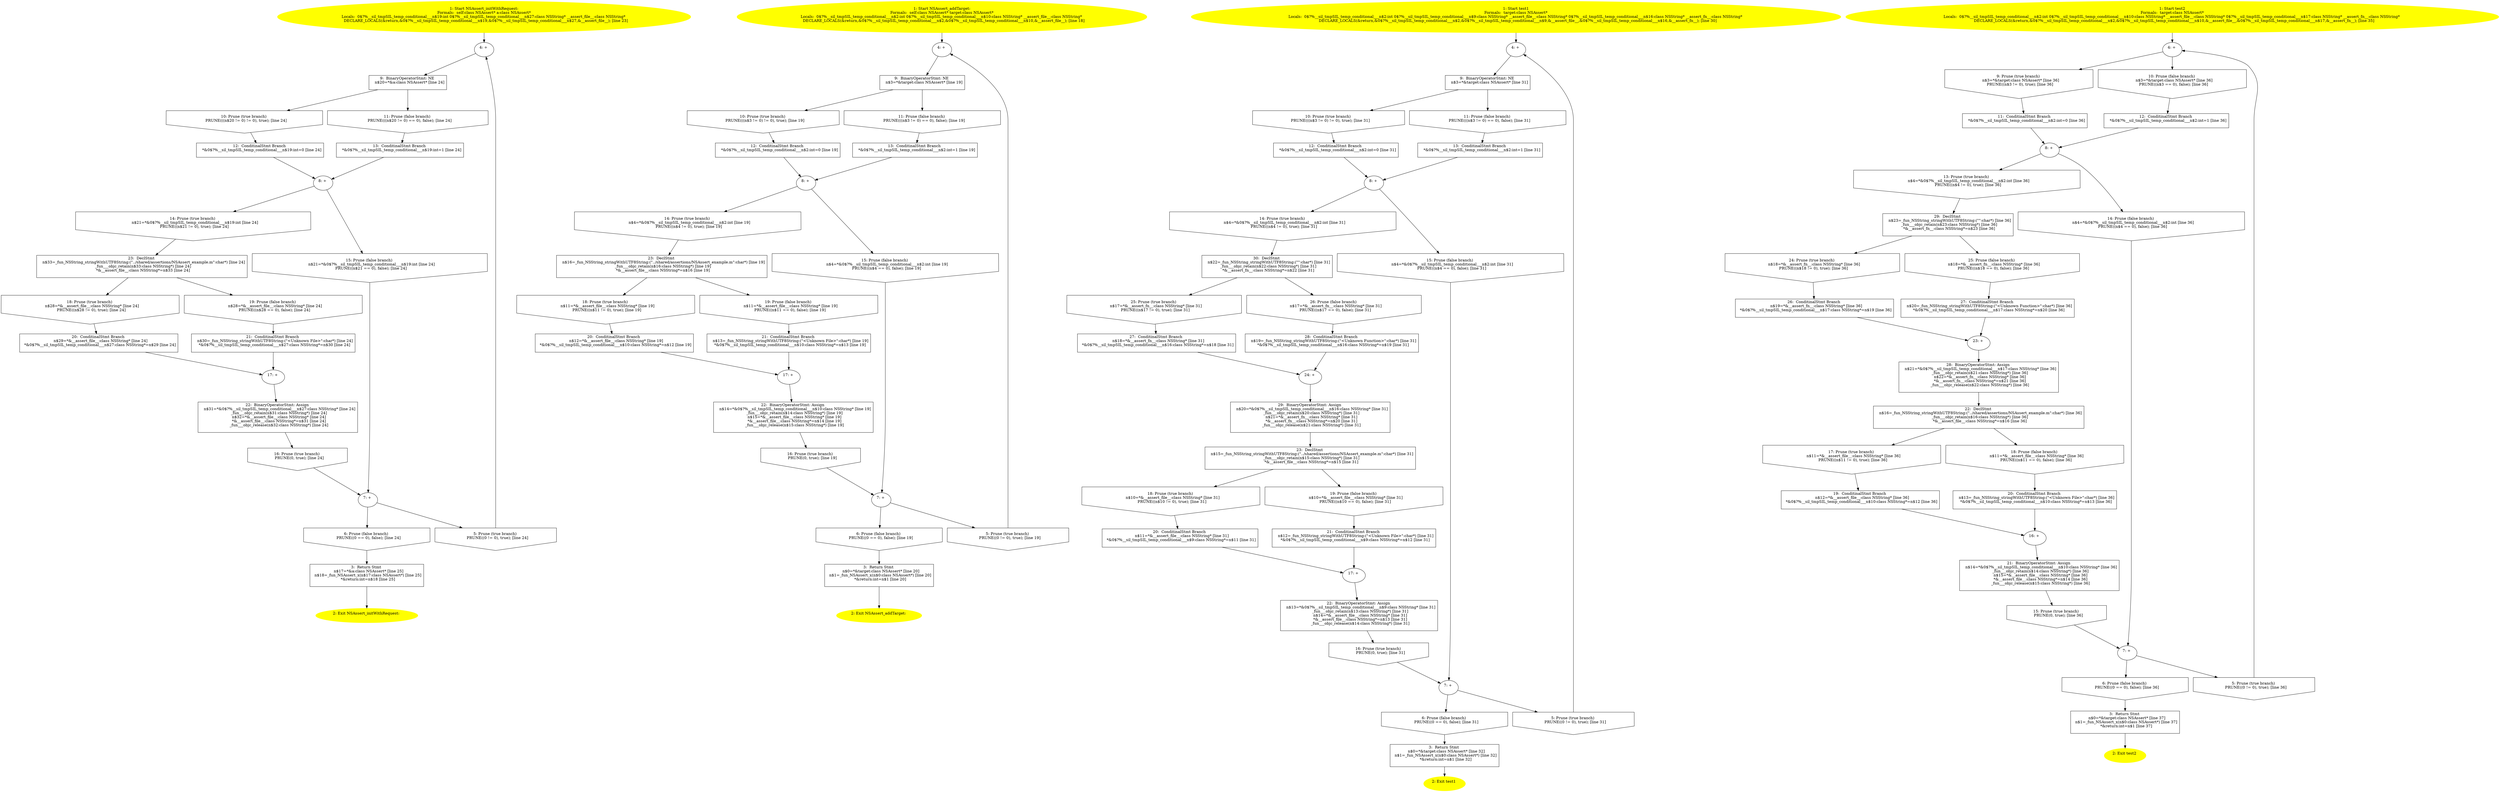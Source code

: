 /* @generated */
digraph iCFG {
"NSAssert_initWithRequest:instance.5013facd97881754f192867cc14cda52_1" [label="1: Start NSAssert_initWithRequest:\nFormals:  self:class NSAssert* a:class NSAssert*\nLocals:  0$?%__sil_tmpSIL_temp_conditional___n$19:int 0$?%__sil_tmpSIL_temp_conditional___n$27:class NSString* __assert_file__:class NSString* \n   DECLARE_LOCALS(&return,&0$?%__sil_tmpSIL_temp_conditional___n$19,&0$?%__sil_tmpSIL_temp_conditional___n$27,&__assert_file__); [line 23]\n " color=yellow style=filled]
	

	 "NSAssert_initWithRequest:instance.5013facd97881754f192867cc14cda52_1" -> "NSAssert_initWithRequest:instance.5013facd97881754f192867cc14cda52_4" ;
"NSAssert_initWithRequest:instance.5013facd97881754f192867cc14cda52_2" [label="2: Exit NSAssert_initWithRequest: \n  " color=yellow style=filled]
	

"NSAssert_initWithRequest:instance.5013facd97881754f192867cc14cda52_3" [label="3:  Return Stmt \n   n$17=*&a:class NSAssert* [line 25]\n  n$18=_fun_NSAssert_x(n$17:class NSAssert*) [line 25]\n  *&return:int=n$18 [line 25]\n " shape="box"]
	

	 "NSAssert_initWithRequest:instance.5013facd97881754f192867cc14cda52_3" -> "NSAssert_initWithRequest:instance.5013facd97881754f192867cc14cda52_2" ;
"NSAssert_initWithRequest:instance.5013facd97881754f192867cc14cda52_4" [label="4: + \n  " ]
	

	 "NSAssert_initWithRequest:instance.5013facd97881754f192867cc14cda52_4" -> "NSAssert_initWithRequest:instance.5013facd97881754f192867cc14cda52_9" ;
"NSAssert_initWithRequest:instance.5013facd97881754f192867cc14cda52_5" [label="5: Prune (true branch) \n   PRUNE((0 != 0), true); [line 24]\n " shape="invhouse"]
	

	 "NSAssert_initWithRequest:instance.5013facd97881754f192867cc14cda52_5" -> "NSAssert_initWithRequest:instance.5013facd97881754f192867cc14cda52_4" ;
"NSAssert_initWithRequest:instance.5013facd97881754f192867cc14cda52_6" [label="6: Prune (false branch) \n   PRUNE((0 == 0), false); [line 24]\n " shape="invhouse"]
	

	 "NSAssert_initWithRequest:instance.5013facd97881754f192867cc14cda52_6" -> "NSAssert_initWithRequest:instance.5013facd97881754f192867cc14cda52_3" ;
"NSAssert_initWithRequest:instance.5013facd97881754f192867cc14cda52_7" [label="7: + \n  " ]
	

	 "NSAssert_initWithRequest:instance.5013facd97881754f192867cc14cda52_7" -> "NSAssert_initWithRequest:instance.5013facd97881754f192867cc14cda52_5" ;
	 "NSAssert_initWithRequest:instance.5013facd97881754f192867cc14cda52_7" -> "NSAssert_initWithRequest:instance.5013facd97881754f192867cc14cda52_6" ;
"NSAssert_initWithRequest:instance.5013facd97881754f192867cc14cda52_8" [label="8: + \n  " ]
	

	 "NSAssert_initWithRequest:instance.5013facd97881754f192867cc14cda52_8" -> "NSAssert_initWithRequest:instance.5013facd97881754f192867cc14cda52_14" ;
	 "NSAssert_initWithRequest:instance.5013facd97881754f192867cc14cda52_8" -> "NSAssert_initWithRequest:instance.5013facd97881754f192867cc14cda52_15" ;
"NSAssert_initWithRequest:instance.5013facd97881754f192867cc14cda52_9" [label="9:  BinaryOperatorStmt: NE \n   n$20=*&a:class NSAssert* [line 24]\n " shape="box"]
	

	 "NSAssert_initWithRequest:instance.5013facd97881754f192867cc14cda52_9" -> "NSAssert_initWithRequest:instance.5013facd97881754f192867cc14cda52_10" ;
	 "NSAssert_initWithRequest:instance.5013facd97881754f192867cc14cda52_9" -> "NSAssert_initWithRequest:instance.5013facd97881754f192867cc14cda52_11" ;
"NSAssert_initWithRequest:instance.5013facd97881754f192867cc14cda52_10" [label="10: Prune (true branch) \n   PRUNE(((n$20 != 0) != 0), true); [line 24]\n " shape="invhouse"]
	

	 "NSAssert_initWithRequest:instance.5013facd97881754f192867cc14cda52_10" -> "NSAssert_initWithRequest:instance.5013facd97881754f192867cc14cda52_12" ;
"NSAssert_initWithRequest:instance.5013facd97881754f192867cc14cda52_11" [label="11: Prune (false branch) \n   PRUNE(((n$20 != 0) == 0), false); [line 24]\n " shape="invhouse"]
	

	 "NSAssert_initWithRequest:instance.5013facd97881754f192867cc14cda52_11" -> "NSAssert_initWithRequest:instance.5013facd97881754f192867cc14cda52_13" ;
"NSAssert_initWithRequest:instance.5013facd97881754f192867cc14cda52_12" [label="12:  ConditinalStmt Branch \n   *&0$?%__sil_tmpSIL_temp_conditional___n$19:int=0 [line 24]\n " shape="box"]
	

	 "NSAssert_initWithRequest:instance.5013facd97881754f192867cc14cda52_12" -> "NSAssert_initWithRequest:instance.5013facd97881754f192867cc14cda52_8" ;
"NSAssert_initWithRequest:instance.5013facd97881754f192867cc14cda52_13" [label="13:  ConditinalStmt Branch \n   *&0$?%__sil_tmpSIL_temp_conditional___n$19:int=1 [line 24]\n " shape="box"]
	

	 "NSAssert_initWithRequest:instance.5013facd97881754f192867cc14cda52_13" -> "NSAssert_initWithRequest:instance.5013facd97881754f192867cc14cda52_8" ;
"NSAssert_initWithRequest:instance.5013facd97881754f192867cc14cda52_14" [label="14: Prune (true branch) \n   n$21=*&0$?%__sil_tmpSIL_temp_conditional___n$19:int [line 24]\n  PRUNE((n$21 != 0), true); [line 24]\n " shape="invhouse"]
	

	 "NSAssert_initWithRequest:instance.5013facd97881754f192867cc14cda52_14" -> "NSAssert_initWithRequest:instance.5013facd97881754f192867cc14cda52_23" ;
"NSAssert_initWithRequest:instance.5013facd97881754f192867cc14cda52_15" [label="15: Prune (false branch) \n   n$21=*&0$?%__sil_tmpSIL_temp_conditional___n$19:int [line 24]\n  PRUNE((n$21 == 0), false); [line 24]\n " shape="invhouse"]
	

	 "NSAssert_initWithRequest:instance.5013facd97881754f192867cc14cda52_15" -> "NSAssert_initWithRequest:instance.5013facd97881754f192867cc14cda52_7" ;
"NSAssert_initWithRequest:instance.5013facd97881754f192867cc14cda52_16" [label="16: Prune (true branch) \n   PRUNE(0, true); [line 24]\n " shape="invhouse"]
	

	 "NSAssert_initWithRequest:instance.5013facd97881754f192867cc14cda52_16" -> "NSAssert_initWithRequest:instance.5013facd97881754f192867cc14cda52_7" ;
"NSAssert_initWithRequest:instance.5013facd97881754f192867cc14cda52_17" [label="17: + \n  " ]
	

	 "NSAssert_initWithRequest:instance.5013facd97881754f192867cc14cda52_17" -> "NSAssert_initWithRequest:instance.5013facd97881754f192867cc14cda52_22" ;
"NSAssert_initWithRequest:instance.5013facd97881754f192867cc14cda52_18" [label="18: Prune (true branch) \n   n$28=*&__assert_file__:class NSString* [line 24]\n  PRUNE((n$28 != 0), true); [line 24]\n " shape="invhouse"]
	

	 "NSAssert_initWithRequest:instance.5013facd97881754f192867cc14cda52_18" -> "NSAssert_initWithRequest:instance.5013facd97881754f192867cc14cda52_20" ;
"NSAssert_initWithRequest:instance.5013facd97881754f192867cc14cda52_19" [label="19: Prune (false branch) \n   n$28=*&__assert_file__:class NSString* [line 24]\n  PRUNE((n$28 == 0), false); [line 24]\n " shape="invhouse"]
	

	 "NSAssert_initWithRequest:instance.5013facd97881754f192867cc14cda52_19" -> "NSAssert_initWithRequest:instance.5013facd97881754f192867cc14cda52_21" ;
"NSAssert_initWithRequest:instance.5013facd97881754f192867cc14cda52_20" [label="20:  ConditinalStmt Branch \n   n$29=*&__assert_file__:class NSString* [line 24]\n  *&0$?%__sil_tmpSIL_temp_conditional___n$27:class NSString*=n$29 [line 24]\n " shape="box"]
	

	 "NSAssert_initWithRequest:instance.5013facd97881754f192867cc14cda52_20" -> "NSAssert_initWithRequest:instance.5013facd97881754f192867cc14cda52_17" ;
"NSAssert_initWithRequest:instance.5013facd97881754f192867cc14cda52_21" [label="21:  ConditinalStmt Branch \n   n$30=_fun_NSString_stringWithUTF8String:(\"<Unknown File>\":char*) [line 24]\n  *&0$?%__sil_tmpSIL_temp_conditional___n$27:class NSString*=n$30 [line 24]\n " shape="box"]
	

	 "NSAssert_initWithRequest:instance.5013facd97881754f192867cc14cda52_21" -> "NSAssert_initWithRequest:instance.5013facd97881754f192867cc14cda52_17" ;
"NSAssert_initWithRequest:instance.5013facd97881754f192867cc14cda52_22" [label="22:  BinaryOperatorStmt: Assign \n   n$31=*&0$?%__sil_tmpSIL_temp_conditional___n$27:class NSString* [line 24]\n  _fun___objc_retain(n$31:class NSString*) [line 24]\n  n$32=*&__assert_file__:class NSString* [line 24]\n  *&__assert_file__:class NSString*=n$31 [line 24]\n  _fun___objc_release(n$32:class NSString*) [line 24]\n " shape="box"]
	

	 "NSAssert_initWithRequest:instance.5013facd97881754f192867cc14cda52_22" -> "NSAssert_initWithRequest:instance.5013facd97881754f192867cc14cda52_16" ;
"NSAssert_initWithRequest:instance.5013facd97881754f192867cc14cda52_23" [label="23:  DeclStmt \n   n$33=_fun_NSString_stringWithUTF8String:(\"../shared/assertions/NSAssert_example.m\":char*) [line 24]\n  _fun___objc_retain(n$33:class NSString*) [line 24]\n  *&__assert_file__:class NSString*=n$33 [line 24]\n " shape="box"]
	

	 "NSAssert_initWithRequest:instance.5013facd97881754f192867cc14cda52_23" -> "NSAssert_initWithRequest:instance.5013facd97881754f192867cc14cda52_18" ;
	 "NSAssert_initWithRequest:instance.5013facd97881754f192867cc14cda52_23" -> "NSAssert_initWithRequest:instance.5013facd97881754f192867cc14cda52_19" ;
"NSAssert_addTarget:instance.ef92ae23a24cf8063db0d913a051ea02_1" [label="1: Start NSAssert_addTarget:\nFormals:  self:class NSAssert* target:class NSAssert*\nLocals:  0$?%__sil_tmpSIL_temp_conditional___n$2:int 0$?%__sil_tmpSIL_temp_conditional___n$10:class NSString* __assert_file__:class NSString* \n   DECLARE_LOCALS(&return,&0$?%__sil_tmpSIL_temp_conditional___n$2,&0$?%__sil_tmpSIL_temp_conditional___n$10,&__assert_file__); [line 18]\n " color=yellow style=filled]
	

	 "NSAssert_addTarget:instance.ef92ae23a24cf8063db0d913a051ea02_1" -> "NSAssert_addTarget:instance.ef92ae23a24cf8063db0d913a051ea02_4" ;
"NSAssert_addTarget:instance.ef92ae23a24cf8063db0d913a051ea02_2" [label="2: Exit NSAssert_addTarget: \n  " color=yellow style=filled]
	

"NSAssert_addTarget:instance.ef92ae23a24cf8063db0d913a051ea02_3" [label="3:  Return Stmt \n   n$0=*&target:class NSAssert* [line 20]\n  n$1=_fun_NSAssert_x(n$0:class NSAssert*) [line 20]\n  *&return:int=n$1 [line 20]\n " shape="box"]
	

	 "NSAssert_addTarget:instance.ef92ae23a24cf8063db0d913a051ea02_3" -> "NSAssert_addTarget:instance.ef92ae23a24cf8063db0d913a051ea02_2" ;
"NSAssert_addTarget:instance.ef92ae23a24cf8063db0d913a051ea02_4" [label="4: + \n  " ]
	

	 "NSAssert_addTarget:instance.ef92ae23a24cf8063db0d913a051ea02_4" -> "NSAssert_addTarget:instance.ef92ae23a24cf8063db0d913a051ea02_9" ;
"NSAssert_addTarget:instance.ef92ae23a24cf8063db0d913a051ea02_5" [label="5: Prune (true branch) \n   PRUNE((0 != 0), true); [line 19]\n " shape="invhouse"]
	

	 "NSAssert_addTarget:instance.ef92ae23a24cf8063db0d913a051ea02_5" -> "NSAssert_addTarget:instance.ef92ae23a24cf8063db0d913a051ea02_4" ;
"NSAssert_addTarget:instance.ef92ae23a24cf8063db0d913a051ea02_6" [label="6: Prune (false branch) \n   PRUNE((0 == 0), false); [line 19]\n " shape="invhouse"]
	

	 "NSAssert_addTarget:instance.ef92ae23a24cf8063db0d913a051ea02_6" -> "NSAssert_addTarget:instance.ef92ae23a24cf8063db0d913a051ea02_3" ;
"NSAssert_addTarget:instance.ef92ae23a24cf8063db0d913a051ea02_7" [label="7: + \n  " ]
	

	 "NSAssert_addTarget:instance.ef92ae23a24cf8063db0d913a051ea02_7" -> "NSAssert_addTarget:instance.ef92ae23a24cf8063db0d913a051ea02_5" ;
	 "NSAssert_addTarget:instance.ef92ae23a24cf8063db0d913a051ea02_7" -> "NSAssert_addTarget:instance.ef92ae23a24cf8063db0d913a051ea02_6" ;
"NSAssert_addTarget:instance.ef92ae23a24cf8063db0d913a051ea02_8" [label="8: + \n  " ]
	

	 "NSAssert_addTarget:instance.ef92ae23a24cf8063db0d913a051ea02_8" -> "NSAssert_addTarget:instance.ef92ae23a24cf8063db0d913a051ea02_14" ;
	 "NSAssert_addTarget:instance.ef92ae23a24cf8063db0d913a051ea02_8" -> "NSAssert_addTarget:instance.ef92ae23a24cf8063db0d913a051ea02_15" ;
"NSAssert_addTarget:instance.ef92ae23a24cf8063db0d913a051ea02_9" [label="9:  BinaryOperatorStmt: NE \n   n$3=*&target:class NSAssert* [line 19]\n " shape="box"]
	

	 "NSAssert_addTarget:instance.ef92ae23a24cf8063db0d913a051ea02_9" -> "NSAssert_addTarget:instance.ef92ae23a24cf8063db0d913a051ea02_10" ;
	 "NSAssert_addTarget:instance.ef92ae23a24cf8063db0d913a051ea02_9" -> "NSAssert_addTarget:instance.ef92ae23a24cf8063db0d913a051ea02_11" ;
"NSAssert_addTarget:instance.ef92ae23a24cf8063db0d913a051ea02_10" [label="10: Prune (true branch) \n   PRUNE(((n$3 != 0) != 0), true); [line 19]\n " shape="invhouse"]
	

	 "NSAssert_addTarget:instance.ef92ae23a24cf8063db0d913a051ea02_10" -> "NSAssert_addTarget:instance.ef92ae23a24cf8063db0d913a051ea02_12" ;
"NSAssert_addTarget:instance.ef92ae23a24cf8063db0d913a051ea02_11" [label="11: Prune (false branch) \n   PRUNE(((n$3 != 0) == 0), false); [line 19]\n " shape="invhouse"]
	

	 "NSAssert_addTarget:instance.ef92ae23a24cf8063db0d913a051ea02_11" -> "NSAssert_addTarget:instance.ef92ae23a24cf8063db0d913a051ea02_13" ;
"NSAssert_addTarget:instance.ef92ae23a24cf8063db0d913a051ea02_12" [label="12:  ConditinalStmt Branch \n   *&0$?%__sil_tmpSIL_temp_conditional___n$2:int=0 [line 19]\n " shape="box"]
	

	 "NSAssert_addTarget:instance.ef92ae23a24cf8063db0d913a051ea02_12" -> "NSAssert_addTarget:instance.ef92ae23a24cf8063db0d913a051ea02_8" ;
"NSAssert_addTarget:instance.ef92ae23a24cf8063db0d913a051ea02_13" [label="13:  ConditinalStmt Branch \n   *&0$?%__sil_tmpSIL_temp_conditional___n$2:int=1 [line 19]\n " shape="box"]
	

	 "NSAssert_addTarget:instance.ef92ae23a24cf8063db0d913a051ea02_13" -> "NSAssert_addTarget:instance.ef92ae23a24cf8063db0d913a051ea02_8" ;
"NSAssert_addTarget:instance.ef92ae23a24cf8063db0d913a051ea02_14" [label="14: Prune (true branch) \n   n$4=*&0$?%__sil_tmpSIL_temp_conditional___n$2:int [line 19]\n  PRUNE((n$4 != 0), true); [line 19]\n " shape="invhouse"]
	

	 "NSAssert_addTarget:instance.ef92ae23a24cf8063db0d913a051ea02_14" -> "NSAssert_addTarget:instance.ef92ae23a24cf8063db0d913a051ea02_23" ;
"NSAssert_addTarget:instance.ef92ae23a24cf8063db0d913a051ea02_15" [label="15: Prune (false branch) \n   n$4=*&0$?%__sil_tmpSIL_temp_conditional___n$2:int [line 19]\n  PRUNE((n$4 == 0), false); [line 19]\n " shape="invhouse"]
	

	 "NSAssert_addTarget:instance.ef92ae23a24cf8063db0d913a051ea02_15" -> "NSAssert_addTarget:instance.ef92ae23a24cf8063db0d913a051ea02_7" ;
"NSAssert_addTarget:instance.ef92ae23a24cf8063db0d913a051ea02_16" [label="16: Prune (true branch) \n   PRUNE(0, true); [line 19]\n " shape="invhouse"]
	

	 "NSAssert_addTarget:instance.ef92ae23a24cf8063db0d913a051ea02_16" -> "NSAssert_addTarget:instance.ef92ae23a24cf8063db0d913a051ea02_7" ;
"NSAssert_addTarget:instance.ef92ae23a24cf8063db0d913a051ea02_17" [label="17: + \n  " ]
	

	 "NSAssert_addTarget:instance.ef92ae23a24cf8063db0d913a051ea02_17" -> "NSAssert_addTarget:instance.ef92ae23a24cf8063db0d913a051ea02_22" ;
"NSAssert_addTarget:instance.ef92ae23a24cf8063db0d913a051ea02_18" [label="18: Prune (true branch) \n   n$11=*&__assert_file__:class NSString* [line 19]\n  PRUNE((n$11 != 0), true); [line 19]\n " shape="invhouse"]
	

	 "NSAssert_addTarget:instance.ef92ae23a24cf8063db0d913a051ea02_18" -> "NSAssert_addTarget:instance.ef92ae23a24cf8063db0d913a051ea02_20" ;
"NSAssert_addTarget:instance.ef92ae23a24cf8063db0d913a051ea02_19" [label="19: Prune (false branch) \n   n$11=*&__assert_file__:class NSString* [line 19]\n  PRUNE((n$11 == 0), false); [line 19]\n " shape="invhouse"]
	

	 "NSAssert_addTarget:instance.ef92ae23a24cf8063db0d913a051ea02_19" -> "NSAssert_addTarget:instance.ef92ae23a24cf8063db0d913a051ea02_21" ;
"NSAssert_addTarget:instance.ef92ae23a24cf8063db0d913a051ea02_20" [label="20:  ConditinalStmt Branch \n   n$12=*&__assert_file__:class NSString* [line 19]\n  *&0$?%__sil_tmpSIL_temp_conditional___n$10:class NSString*=n$12 [line 19]\n " shape="box"]
	

	 "NSAssert_addTarget:instance.ef92ae23a24cf8063db0d913a051ea02_20" -> "NSAssert_addTarget:instance.ef92ae23a24cf8063db0d913a051ea02_17" ;
"NSAssert_addTarget:instance.ef92ae23a24cf8063db0d913a051ea02_21" [label="21:  ConditinalStmt Branch \n   n$13=_fun_NSString_stringWithUTF8String:(\"<Unknown File>\":char*) [line 19]\n  *&0$?%__sil_tmpSIL_temp_conditional___n$10:class NSString*=n$13 [line 19]\n " shape="box"]
	

	 "NSAssert_addTarget:instance.ef92ae23a24cf8063db0d913a051ea02_21" -> "NSAssert_addTarget:instance.ef92ae23a24cf8063db0d913a051ea02_17" ;
"NSAssert_addTarget:instance.ef92ae23a24cf8063db0d913a051ea02_22" [label="22:  BinaryOperatorStmt: Assign \n   n$14=*&0$?%__sil_tmpSIL_temp_conditional___n$10:class NSString* [line 19]\n  _fun___objc_retain(n$14:class NSString*) [line 19]\n  n$15=*&__assert_file__:class NSString* [line 19]\n  *&__assert_file__:class NSString*=n$14 [line 19]\n  _fun___objc_release(n$15:class NSString*) [line 19]\n " shape="box"]
	

	 "NSAssert_addTarget:instance.ef92ae23a24cf8063db0d913a051ea02_22" -> "NSAssert_addTarget:instance.ef92ae23a24cf8063db0d913a051ea02_16" ;
"NSAssert_addTarget:instance.ef92ae23a24cf8063db0d913a051ea02_23" [label="23:  DeclStmt \n   n$16=_fun_NSString_stringWithUTF8String:(\"../shared/assertions/NSAssert_example.m\":char*) [line 19]\n  _fun___objc_retain(n$16:class NSString*) [line 19]\n  *&__assert_file__:class NSString*=n$16 [line 19]\n " shape="box"]
	

	 "NSAssert_addTarget:instance.ef92ae23a24cf8063db0d913a051ea02_23" -> "NSAssert_addTarget:instance.ef92ae23a24cf8063db0d913a051ea02_18" ;
	 "NSAssert_addTarget:instance.ef92ae23a24cf8063db0d913a051ea02_23" -> "NSAssert_addTarget:instance.ef92ae23a24cf8063db0d913a051ea02_19" ;
"test1.5a105e8b9d40e1329780d62ea2265d8a_1" [label="1: Start test1\nFormals:  target:class NSAssert*\nLocals:  0$?%__sil_tmpSIL_temp_conditional___n$2:int 0$?%__sil_tmpSIL_temp_conditional___n$9:class NSString* __assert_file__:class NSString* 0$?%__sil_tmpSIL_temp_conditional___n$16:class NSString* __assert_fn__:class NSString* \n   DECLARE_LOCALS(&return,&0$?%__sil_tmpSIL_temp_conditional___n$2,&0$?%__sil_tmpSIL_temp_conditional___n$9,&__assert_file__,&0$?%__sil_tmpSIL_temp_conditional___n$16,&__assert_fn__); [line 30]\n " color=yellow style=filled]
	

	 "test1.5a105e8b9d40e1329780d62ea2265d8a_1" -> "test1.5a105e8b9d40e1329780d62ea2265d8a_4" ;
"test1.5a105e8b9d40e1329780d62ea2265d8a_2" [label="2: Exit test1 \n  " color=yellow style=filled]
	

"test1.5a105e8b9d40e1329780d62ea2265d8a_3" [label="3:  Return Stmt \n   n$0=*&target:class NSAssert* [line 32]\n  n$1=_fun_NSAssert_x(n$0:class NSAssert*) [line 32]\n  *&return:int=n$1 [line 32]\n " shape="box"]
	

	 "test1.5a105e8b9d40e1329780d62ea2265d8a_3" -> "test1.5a105e8b9d40e1329780d62ea2265d8a_2" ;
"test1.5a105e8b9d40e1329780d62ea2265d8a_4" [label="4: + \n  " ]
	

	 "test1.5a105e8b9d40e1329780d62ea2265d8a_4" -> "test1.5a105e8b9d40e1329780d62ea2265d8a_9" ;
"test1.5a105e8b9d40e1329780d62ea2265d8a_5" [label="5: Prune (true branch) \n   PRUNE((0 != 0), true); [line 31]\n " shape="invhouse"]
	

	 "test1.5a105e8b9d40e1329780d62ea2265d8a_5" -> "test1.5a105e8b9d40e1329780d62ea2265d8a_4" ;
"test1.5a105e8b9d40e1329780d62ea2265d8a_6" [label="6: Prune (false branch) \n   PRUNE((0 == 0), false); [line 31]\n " shape="invhouse"]
	

	 "test1.5a105e8b9d40e1329780d62ea2265d8a_6" -> "test1.5a105e8b9d40e1329780d62ea2265d8a_3" ;
"test1.5a105e8b9d40e1329780d62ea2265d8a_7" [label="7: + \n  " ]
	

	 "test1.5a105e8b9d40e1329780d62ea2265d8a_7" -> "test1.5a105e8b9d40e1329780d62ea2265d8a_5" ;
	 "test1.5a105e8b9d40e1329780d62ea2265d8a_7" -> "test1.5a105e8b9d40e1329780d62ea2265d8a_6" ;
"test1.5a105e8b9d40e1329780d62ea2265d8a_8" [label="8: + \n  " ]
	

	 "test1.5a105e8b9d40e1329780d62ea2265d8a_8" -> "test1.5a105e8b9d40e1329780d62ea2265d8a_14" ;
	 "test1.5a105e8b9d40e1329780d62ea2265d8a_8" -> "test1.5a105e8b9d40e1329780d62ea2265d8a_15" ;
"test1.5a105e8b9d40e1329780d62ea2265d8a_9" [label="9:  BinaryOperatorStmt: NE \n   n$3=*&target:class NSAssert* [line 31]\n " shape="box"]
	

	 "test1.5a105e8b9d40e1329780d62ea2265d8a_9" -> "test1.5a105e8b9d40e1329780d62ea2265d8a_10" ;
	 "test1.5a105e8b9d40e1329780d62ea2265d8a_9" -> "test1.5a105e8b9d40e1329780d62ea2265d8a_11" ;
"test1.5a105e8b9d40e1329780d62ea2265d8a_10" [label="10: Prune (true branch) \n   PRUNE(((n$3 != 0) != 0), true); [line 31]\n " shape="invhouse"]
	

	 "test1.5a105e8b9d40e1329780d62ea2265d8a_10" -> "test1.5a105e8b9d40e1329780d62ea2265d8a_12" ;
"test1.5a105e8b9d40e1329780d62ea2265d8a_11" [label="11: Prune (false branch) \n   PRUNE(((n$3 != 0) == 0), false); [line 31]\n " shape="invhouse"]
	

	 "test1.5a105e8b9d40e1329780d62ea2265d8a_11" -> "test1.5a105e8b9d40e1329780d62ea2265d8a_13" ;
"test1.5a105e8b9d40e1329780d62ea2265d8a_12" [label="12:  ConditinalStmt Branch \n   *&0$?%__sil_tmpSIL_temp_conditional___n$2:int=0 [line 31]\n " shape="box"]
	

	 "test1.5a105e8b9d40e1329780d62ea2265d8a_12" -> "test1.5a105e8b9d40e1329780d62ea2265d8a_8" ;
"test1.5a105e8b9d40e1329780d62ea2265d8a_13" [label="13:  ConditinalStmt Branch \n   *&0$?%__sil_tmpSIL_temp_conditional___n$2:int=1 [line 31]\n " shape="box"]
	

	 "test1.5a105e8b9d40e1329780d62ea2265d8a_13" -> "test1.5a105e8b9d40e1329780d62ea2265d8a_8" ;
"test1.5a105e8b9d40e1329780d62ea2265d8a_14" [label="14: Prune (true branch) \n   n$4=*&0$?%__sil_tmpSIL_temp_conditional___n$2:int [line 31]\n  PRUNE((n$4 != 0), true); [line 31]\n " shape="invhouse"]
	

	 "test1.5a105e8b9d40e1329780d62ea2265d8a_14" -> "test1.5a105e8b9d40e1329780d62ea2265d8a_30" ;
"test1.5a105e8b9d40e1329780d62ea2265d8a_15" [label="15: Prune (false branch) \n   n$4=*&0$?%__sil_tmpSIL_temp_conditional___n$2:int [line 31]\n  PRUNE((n$4 == 0), false); [line 31]\n " shape="invhouse"]
	

	 "test1.5a105e8b9d40e1329780d62ea2265d8a_15" -> "test1.5a105e8b9d40e1329780d62ea2265d8a_7" ;
"test1.5a105e8b9d40e1329780d62ea2265d8a_16" [label="16: Prune (true branch) \n   PRUNE(0, true); [line 31]\n " shape="invhouse"]
	

	 "test1.5a105e8b9d40e1329780d62ea2265d8a_16" -> "test1.5a105e8b9d40e1329780d62ea2265d8a_7" ;
"test1.5a105e8b9d40e1329780d62ea2265d8a_17" [label="17: + \n  " ]
	

	 "test1.5a105e8b9d40e1329780d62ea2265d8a_17" -> "test1.5a105e8b9d40e1329780d62ea2265d8a_22" ;
"test1.5a105e8b9d40e1329780d62ea2265d8a_18" [label="18: Prune (true branch) \n   n$10=*&__assert_file__:class NSString* [line 31]\n  PRUNE((n$10 != 0), true); [line 31]\n " shape="invhouse"]
	

	 "test1.5a105e8b9d40e1329780d62ea2265d8a_18" -> "test1.5a105e8b9d40e1329780d62ea2265d8a_20" ;
"test1.5a105e8b9d40e1329780d62ea2265d8a_19" [label="19: Prune (false branch) \n   n$10=*&__assert_file__:class NSString* [line 31]\n  PRUNE((n$10 == 0), false); [line 31]\n " shape="invhouse"]
	

	 "test1.5a105e8b9d40e1329780d62ea2265d8a_19" -> "test1.5a105e8b9d40e1329780d62ea2265d8a_21" ;
"test1.5a105e8b9d40e1329780d62ea2265d8a_20" [label="20:  ConditinalStmt Branch \n   n$11=*&__assert_file__:class NSString* [line 31]\n  *&0$?%__sil_tmpSIL_temp_conditional___n$9:class NSString*=n$11 [line 31]\n " shape="box"]
	

	 "test1.5a105e8b9d40e1329780d62ea2265d8a_20" -> "test1.5a105e8b9d40e1329780d62ea2265d8a_17" ;
"test1.5a105e8b9d40e1329780d62ea2265d8a_21" [label="21:  ConditinalStmt Branch \n   n$12=_fun_NSString_stringWithUTF8String:(\"<Unknown File>\":char*) [line 31]\n  *&0$?%__sil_tmpSIL_temp_conditional___n$9:class NSString*=n$12 [line 31]\n " shape="box"]
	

	 "test1.5a105e8b9d40e1329780d62ea2265d8a_21" -> "test1.5a105e8b9d40e1329780d62ea2265d8a_17" ;
"test1.5a105e8b9d40e1329780d62ea2265d8a_22" [label="22:  BinaryOperatorStmt: Assign \n   n$13=*&0$?%__sil_tmpSIL_temp_conditional___n$9:class NSString* [line 31]\n  _fun___objc_retain(n$13:class NSString*) [line 31]\n  n$14=*&__assert_file__:class NSString* [line 31]\n  *&__assert_file__:class NSString*=n$13 [line 31]\n  _fun___objc_release(n$14:class NSString*) [line 31]\n " shape="box"]
	

	 "test1.5a105e8b9d40e1329780d62ea2265d8a_22" -> "test1.5a105e8b9d40e1329780d62ea2265d8a_16" ;
"test1.5a105e8b9d40e1329780d62ea2265d8a_23" [label="23:  DeclStmt \n   n$15=_fun_NSString_stringWithUTF8String:(\"../shared/assertions/NSAssert_example.m\":char*) [line 31]\n  _fun___objc_retain(n$15:class NSString*) [line 31]\n  *&__assert_file__:class NSString*=n$15 [line 31]\n " shape="box"]
	

	 "test1.5a105e8b9d40e1329780d62ea2265d8a_23" -> "test1.5a105e8b9d40e1329780d62ea2265d8a_18" ;
	 "test1.5a105e8b9d40e1329780d62ea2265d8a_23" -> "test1.5a105e8b9d40e1329780d62ea2265d8a_19" ;
"test1.5a105e8b9d40e1329780d62ea2265d8a_24" [label="24: + \n  " ]
	

	 "test1.5a105e8b9d40e1329780d62ea2265d8a_24" -> "test1.5a105e8b9d40e1329780d62ea2265d8a_29" ;
"test1.5a105e8b9d40e1329780d62ea2265d8a_25" [label="25: Prune (true branch) \n   n$17=*&__assert_fn__:class NSString* [line 31]\n  PRUNE((n$17 != 0), true); [line 31]\n " shape="invhouse"]
	

	 "test1.5a105e8b9d40e1329780d62ea2265d8a_25" -> "test1.5a105e8b9d40e1329780d62ea2265d8a_27" ;
"test1.5a105e8b9d40e1329780d62ea2265d8a_26" [label="26: Prune (false branch) \n   n$17=*&__assert_fn__:class NSString* [line 31]\n  PRUNE((n$17 == 0), false); [line 31]\n " shape="invhouse"]
	

	 "test1.5a105e8b9d40e1329780d62ea2265d8a_26" -> "test1.5a105e8b9d40e1329780d62ea2265d8a_28" ;
"test1.5a105e8b9d40e1329780d62ea2265d8a_27" [label="27:  ConditinalStmt Branch \n   n$18=*&__assert_fn__:class NSString* [line 31]\n  *&0$?%__sil_tmpSIL_temp_conditional___n$16:class NSString*=n$18 [line 31]\n " shape="box"]
	

	 "test1.5a105e8b9d40e1329780d62ea2265d8a_27" -> "test1.5a105e8b9d40e1329780d62ea2265d8a_24" ;
"test1.5a105e8b9d40e1329780d62ea2265d8a_28" [label="28:  ConditinalStmt Branch \n   n$19=_fun_NSString_stringWithUTF8String:(\"<Unknown Function>\":char*) [line 31]\n  *&0$?%__sil_tmpSIL_temp_conditional___n$16:class NSString*=n$19 [line 31]\n " shape="box"]
	

	 "test1.5a105e8b9d40e1329780d62ea2265d8a_28" -> "test1.5a105e8b9d40e1329780d62ea2265d8a_24" ;
"test1.5a105e8b9d40e1329780d62ea2265d8a_29" [label="29:  BinaryOperatorStmt: Assign \n   n$20=*&0$?%__sil_tmpSIL_temp_conditional___n$16:class NSString* [line 31]\n  _fun___objc_retain(n$20:class NSString*) [line 31]\n  n$21=*&__assert_fn__:class NSString* [line 31]\n  *&__assert_fn__:class NSString*=n$20 [line 31]\n  _fun___objc_release(n$21:class NSString*) [line 31]\n " shape="box"]
	

	 "test1.5a105e8b9d40e1329780d62ea2265d8a_29" -> "test1.5a105e8b9d40e1329780d62ea2265d8a_23" ;
"test1.5a105e8b9d40e1329780d62ea2265d8a_30" [label="30:  DeclStmt \n   n$22=_fun_NSString_stringWithUTF8String:(\"\":char*) [line 31]\n  _fun___objc_retain(n$22:class NSString*) [line 31]\n  *&__assert_fn__:class NSString*=n$22 [line 31]\n " shape="box"]
	

	 "test1.5a105e8b9d40e1329780d62ea2265d8a_30" -> "test1.5a105e8b9d40e1329780d62ea2265d8a_25" ;
	 "test1.5a105e8b9d40e1329780d62ea2265d8a_30" -> "test1.5a105e8b9d40e1329780d62ea2265d8a_26" ;
"test2.ad0234829205b9033196ba818f7a872b_1" [label="1: Start test2\nFormals:  target:class NSAssert*\nLocals:  0$?%__sil_tmpSIL_temp_conditional___n$2:int 0$?%__sil_tmpSIL_temp_conditional___n$10:class NSString* __assert_file__:class NSString* 0$?%__sil_tmpSIL_temp_conditional___n$17:class NSString* __assert_fn__:class NSString* \n   DECLARE_LOCALS(&return,&0$?%__sil_tmpSIL_temp_conditional___n$2,&0$?%__sil_tmpSIL_temp_conditional___n$10,&__assert_file__,&0$?%__sil_tmpSIL_temp_conditional___n$17,&__assert_fn__); [line 35]\n " color=yellow style=filled]
	

	 "test2.ad0234829205b9033196ba818f7a872b_1" -> "test2.ad0234829205b9033196ba818f7a872b_4" ;
"test2.ad0234829205b9033196ba818f7a872b_2" [label="2: Exit test2 \n  " color=yellow style=filled]
	

"test2.ad0234829205b9033196ba818f7a872b_3" [label="3:  Return Stmt \n   n$0=*&target:class NSAssert* [line 37]\n  n$1=_fun_NSAssert_x(n$0:class NSAssert*) [line 37]\n  *&return:int=n$1 [line 37]\n " shape="box"]
	

	 "test2.ad0234829205b9033196ba818f7a872b_3" -> "test2.ad0234829205b9033196ba818f7a872b_2" ;
"test2.ad0234829205b9033196ba818f7a872b_4" [label="4: + \n  " ]
	

	 "test2.ad0234829205b9033196ba818f7a872b_4" -> "test2.ad0234829205b9033196ba818f7a872b_9" ;
	 "test2.ad0234829205b9033196ba818f7a872b_4" -> "test2.ad0234829205b9033196ba818f7a872b_10" ;
"test2.ad0234829205b9033196ba818f7a872b_5" [label="5: Prune (true branch) \n   PRUNE((0 != 0), true); [line 36]\n " shape="invhouse"]
	

	 "test2.ad0234829205b9033196ba818f7a872b_5" -> "test2.ad0234829205b9033196ba818f7a872b_4" ;
"test2.ad0234829205b9033196ba818f7a872b_6" [label="6: Prune (false branch) \n   PRUNE((0 == 0), false); [line 36]\n " shape="invhouse"]
	

	 "test2.ad0234829205b9033196ba818f7a872b_6" -> "test2.ad0234829205b9033196ba818f7a872b_3" ;
"test2.ad0234829205b9033196ba818f7a872b_7" [label="7: + \n  " ]
	

	 "test2.ad0234829205b9033196ba818f7a872b_7" -> "test2.ad0234829205b9033196ba818f7a872b_5" ;
	 "test2.ad0234829205b9033196ba818f7a872b_7" -> "test2.ad0234829205b9033196ba818f7a872b_6" ;
"test2.ad0234829205b9033196ba818f7a872b_8" [label="8: + \n  " ]
	

	 "test2.ad0234829205b9033196ba818f7a872b_8" -> "test2.ad0234829205b9033196ba818f7a872b_13" ;
	 "test2.ad0234829205b9033196ba818f7a872b_8" -> "test2.ad0234829205b9033196ba818f7a872b_14" ;
"test2.ad0234829205b9033196ba818f7a872b_9" [label="9: Prune (true branch) \n   n$3=*&target:class NSAssert* [line 36]\n  PRUNE((n$3 != 0), true); [line 36]\n " shape="invhouse"]
	

	 "test2.ad0234829205b9033196ba818f7a872b_9" -> "test2.ad0234829205b9033196ba818f7a872b_11" ;
"test2.ad0234829205b9033196ba818f7a872b_10" [label="10: Prune (false branch) \n   n$3=*&target:class NSAssert* [line 36]\n  PRUNE((n$3 == 0), false); [line 36]\n " shape="invhouse"]
	

	 "test2.ad0234829205b9033196ba818f7a872b_10" -> "test2.ad0234829205b9033196ba818f7a872b_12" ;
"test2.ad0234829205b9033196ba818f7a872b_11" [label="11:  ConditinalStmt Branch \n   *&0$?%__sil_tmpSIL_temp_conditional___n$2:int=0 [line 36]\n " shape="box"]
	

	 "test2.ad0234829205b9033196ba818f7a872b_11" -> "test2.ad0234829205b9033196ba818f7a872b_8" ;
"test2.ad0234829205b9033196ba818f7a872b_12" [label="12:  ConditinalStmt Branch \n   *&0$?%__sil_tmpSIL_temp_conditional___n$2:int=1 [line 36]\n " shape="box"]
	

	 "test2.ad0234829205b9033196ba818f7a872b_12" -> "test2.ad0234829205b9033196ba818f7a872b_8" ;
"test2.ad0234829205b9033196ba818f7a872b_13" [label="13: Prune (true branch) \n   n$4=*&0$?%__sil_tmpSIL_temp_conditional___n$2:int [line 36]\n  PRUNE((n$4 != 0), true); [line 36]\n " shape="invhouse"]
	

	 "test2.ad0234829205b9033196ba818f7a872b_13" -> "test2.ad0234829205b9033196ba818f7a872b_29" ;
"test2.ad0234829205b9033196ba818f7a872b_14" [label="14: Prune (false branch) \n   n$4=*&0$?%__sil_tmpSIL_temp_conditional___n$2:int [line 36]\n  PRUNE((n$4 == 0), false); [line 36]\n " shape="invhouse"]
	

	 "test2.ad0234829205b9033196ba818f7a872b_14" -> "test2.ad0234829205b9033196ba818f7a872b_7" ;
"test2.ad0234829205b9033196ba818f7a872b_15" [label="15: Prune (true branch) \n   PRUNE(0, true); [line 36]\n " shape="invhouse"]
	

	 "test2.ad0234829205b9033196ba818f7a872b_15" -> "test2.ad0234829205b9033196ba818f7a872b_7" ;
"test2.ad0234829205b9033196ba818f7a872b_16" [label="16: + \n  " ]
	

	 "test2.ad0234829205b9033196ba818f7a872b_16" -> "test2.ad0234829205b9033196ba818f7a872b_21" ;
"test2.ad0234829205b9033196ba818f7a872b_17" [label="17: Prune (true branch) \n   n$11=*&__assert_file__:class NSString* [line 36]\n  PRUNE((n$11 != 0), true); [line 36]\n " shape="invhouse"]
	

	 "test2.ad0234829205b9033196ba818f7a872b_17" -> "test2.ad0234829205b9033196ba818f7a872b_19" ;
"test2.ad0234829205b9033196ba818f7a872b_18" [label="18: Prune (false branch) \n   n$11=*&__assert_file__:class NSString* [line 36]\n  PRUNE((n$11 == 0), false); [line 36]\n " shape="invhouse"]
	

	 "test2.ad0234829205b9033196ba818f7a872b_18" -> "test2.ad0234829205b9033196ba818f7a872b_20" ;
"test2.ad0234829205b9033196ba818f7a872b_19" [label="19:  ConditinalStmt Branch \n   n$12=*&__assert_file__:class NSString* [line 36]\n  *&0$?%__sil_tmpSIL_temp_conditional___n$10:class NSString*=n$12 [line 36]\n " shape="box"]
	

	 "test2.ad0234829205b9033196ba818f7a872b_19" -> "test2.ad0234829205b9033196ba818f7a872b_16" ;
"test2.ad0234829205b9033196ba818f7a872b_20" [label="20:  ConditinalStmt Branch \n   n$13=_fun_NSString_stringWithUTF8String:(\"<Unknown File>\":char*) [line 36]\n  *&0$?%__sil_tmpSIL_temp_conditional___n$10:class NSString*=n$13 [line 36]\n " shape="box"]
	

	 "test2.ad0234829205b9033196ba818f7a872b_20" -> "test2.ad0234829205b9033196ba818f7a872b_16" ;
"test2.ad0234829205b9033196ba818f7a872b_21" [label="21:  BinaryOperatorStmt: Assign \n   n$14=*&0$?%__sil_tmpSIL_temp_conditional___n$10:class NSString* [line 36]\n  _fun___objc_retain(n$14:class NSString*) [line 36]\n  n$15=*&__assert_file__:class NSString* [line 36]\n  *&__assert_file__:class NSString*=n$14 [line 36]\n  _fun___objc_release(n$15:class NSString*) [line 36]\n " shape="box"]
	

	 "test2.ad0234829205b9033196ba818f7a872b_21" -> "test2.ad0234829205b9033196ba818f7a872b_15" ;
"test2.ad0234829205b9033196ba818f7a872b_22" [label="22:  DeclStmt \n   n$16=_fun_NSString_stringWithUTF8String:(\"../shared/assertions/NSAssert_example.m\":char*) [line 36]\n  _fun___objc_retain(n$16:class NSString*) [line 36]\n  *&__assert_file__:class NSString*=n$16 [line 36]\n " shape="box"]
	

	 "test2.ad0234829205b9033196ba818f7a872b_22" -> "test2.ad0234829205b9033196ba818f7a872b_17" ;
	 "test2.ad0234829205b9033196ba818f7a872b_22" -> "test2.ad0234829205b9033196ba818f7a872b_18" ;
"test2.ad0234829205b9033196ba818f7a872b_23" [label="23: + \n  " ]
	

	 "test2.ad0234829205b9033196ba818f7a872b_23" -> "test2.ad0234829205b9033196ba818f7a872b_28" ;
"test2.ad0234829205b9033196ba818f7a872b_24" [label="24: Prune (true branch) \n   n$18=*&__assert_fn__:class NSString* [line 36]\n  PRUNE((n$18 != 0), true); [line 36]\n " shape="invhouse"]
	

	 "test2.ad0234829205b9033196ba818f7a872b_24" -> "test2.ad0234829205b9033196ba818f7a872b_26" ;
"test2.ad0234829205b9033196ba818f7a872b_25" [label="25: Prune (false branch) \n   n$18=*&__assert_fn__:class NSString* [line 36]\n  PRUNE((n$18 == 0), false); [line 36]\n " shape="invhouse"]
	

	 "test2.ad0234829205b9033196ba818f7a872b_25" -> "test2.ad0234829205b9033196ba818f7a872b_27" ;
"test2.ad0234829205b9033196ba818f7a872b_26" [label="26:  ConditinalStmt Branch \n   n$19=*&__assert_fn__:class NSString* [line 36]\n  *&0$?%__sil_tmpSIL_temp_conditional___n$17:class NSString*=n$19 [line 36]\n " shape="box"]
	

	 "test2.ad0234829205b9033196ba818f7a872b_26" -> "test2.ad0234829205b9033196ba818f7a872b_23" ;
"test2.ad0234829205b9033196ba818f7a872b_27" [label="27:  ConditinalStmt Branch \n   n$20=_fun_NSString_stringWithUTF8String:(\"<Unknown Function>\":char*) [line 36]\n  *&0$?%__sil_tmpSIL_temp_conditional___n$17:class NSString*=n$20 [line 36]\n " shape="box"]
	

	 "test2.ad0234829205b9033196ba818f7a872b_27" -> "test2.ad0234829205b9033196ba818f7a872b_23" ;
"test2.ad0234829205b9033196ba818f7a872b_28" [label="28:  BinaryOperatorStmt: Assign \n   n$21=*&0$?%__sil_tmpSIL_temp_conditional___n$17:class NSString* [line 36]\n  _fun___objc_retain(n$21:class NSString*) [line 36]\n  n$22=*&__assert_fn__:class NSString* [line 36]\n  *&__assert_fn__:class NSString*=n$21 [line 36]\n  _fun___objc_release(n$22:class NSString*) [line 36]\n " shape="box"]
	

	 "test2.ad0234829205b9033196ba818f7a872b_28" -> "test2.ad0234829205b9033196ba818f7a872b_22" ;
"test2.ad0234829205b9033196ba818f7a872b_29" [label="29:  DeclStmt \n   n$23=_fun_NSString_stringWithUTF8String:(\"\":char*) [line 36]\n  _fun___objc_retain(n$23:class NSString*) [line 36]\n  *&__assert_fn__:class NSString*=n$23 [line 36]\n " shape="box"]
	

	 "test2.ad0234829205b9033196ba818f7a872b_29" -> "test2.ad0234829205b9033196ba818f7a872b_24" ;
	 "test2.ad0234829205b9033196ba818f7a872b_29" -> "test2.ad0234829205b9033196ba818f7a872b_25" ;
}
